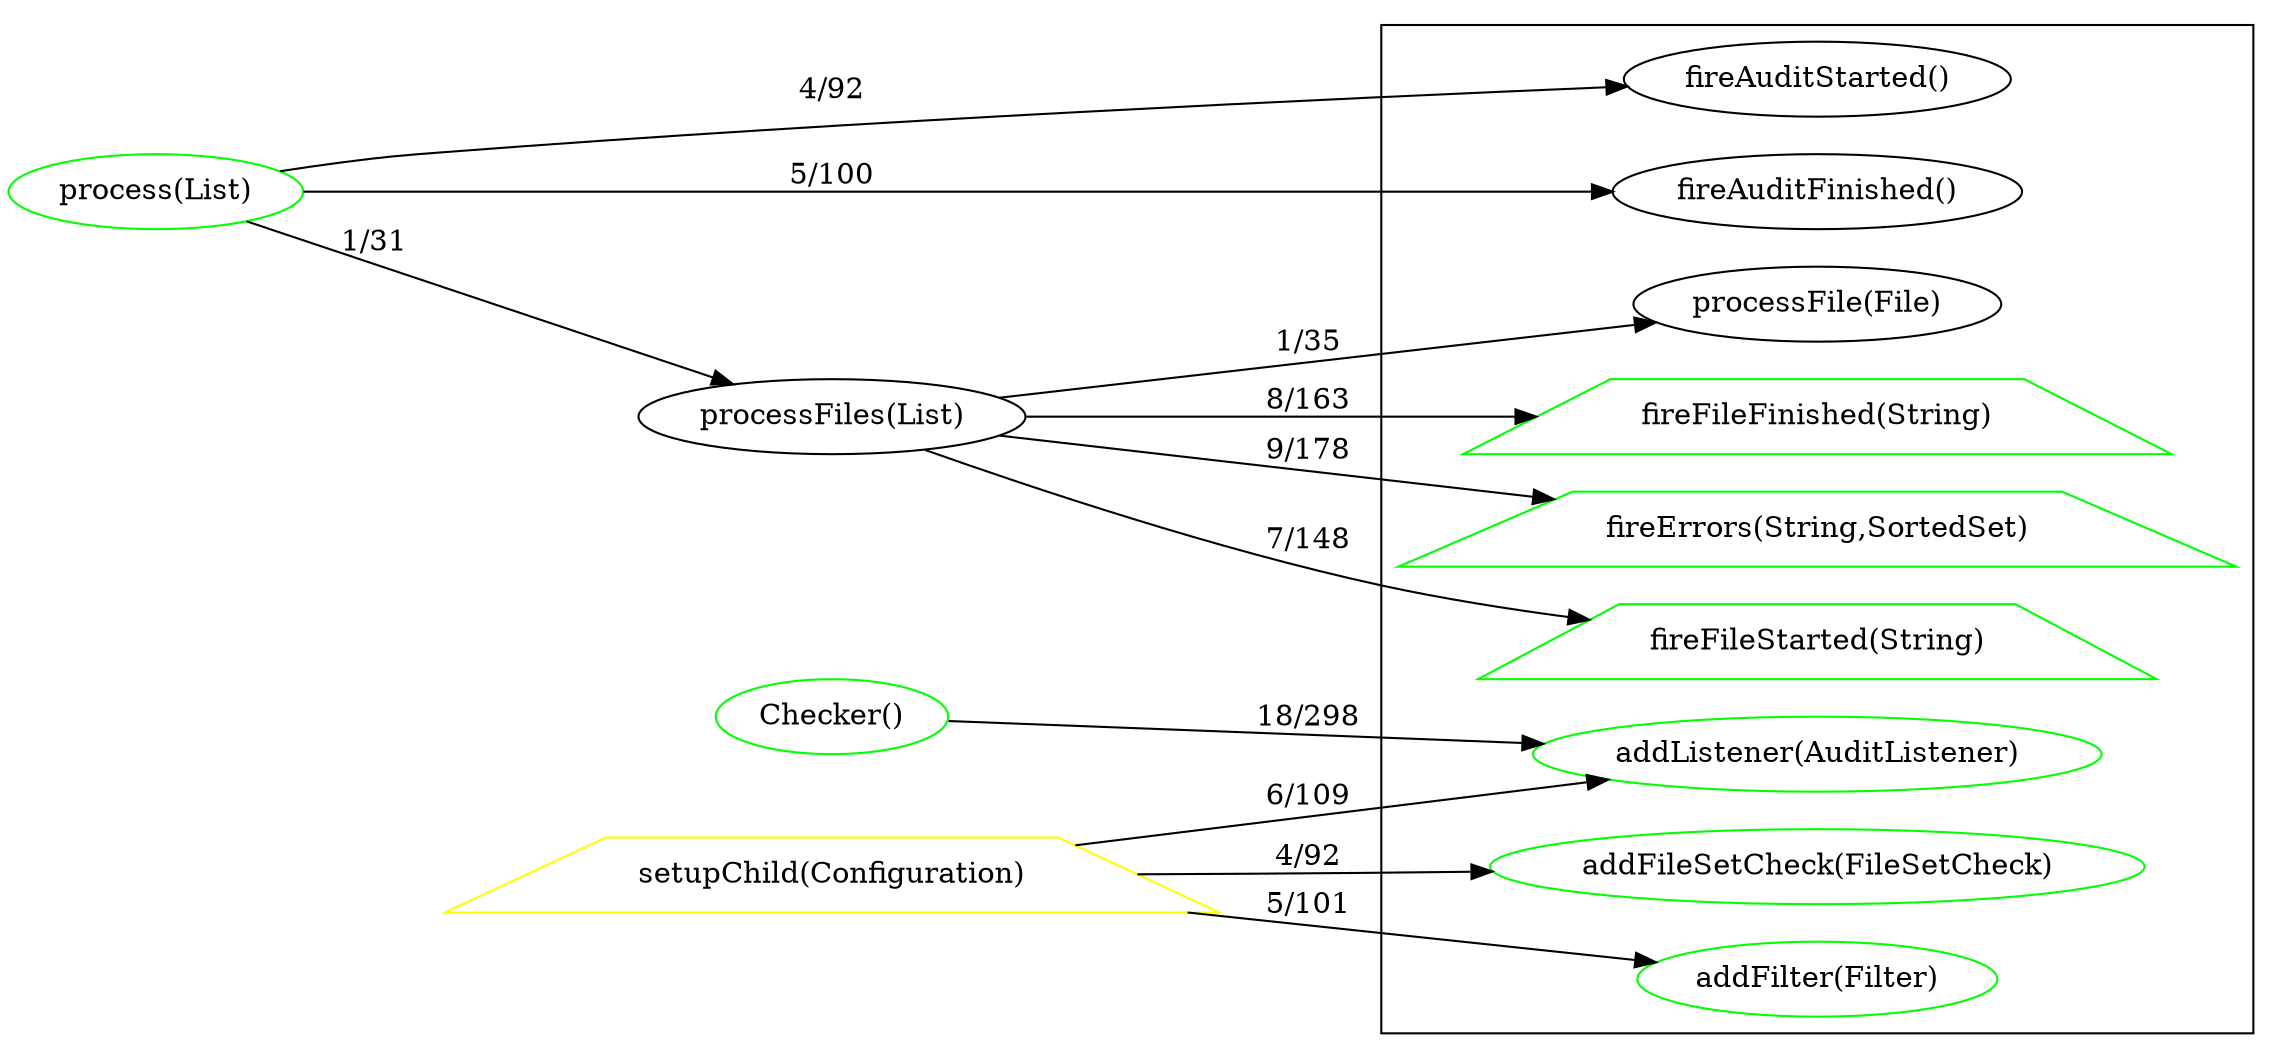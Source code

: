 digraph dependencies {
rankdir = "LR";
subgraph clustersimple {
"processFile(File)" [ color="#000000ff" ];
"fireFileFinished(String)" [ color="#00ff00ff" shape="trapezium" ];
"fireAuditStarted()" [ color="#000000ff" ];
"addFileSetCheck(FileSetCheck)" [ color="#00ff00ff" ];
"fireAuditFinished()" [ color="#000000ff" ];
"fireErrors(String,SortedSet)" [ color="#00ff00ff" shape="trapezium" ];
"addFilter(Filter)" [ color="#00ff00ff" ];
"fireFileStarted(String)" [ color="#00ff00ff" shape="trapezium" ];
"addListener(AuditListener)" [ color="#00ff00ff" ];
}
"Checker()" [ color="#00ff00ff" ];
"processFiles(List)" [ color="#000000ff" ];
"process(List)" [ color="#00ff00ff" ];
"setupChild(Configuration)" [ color="#ffff00ff" shape="trapezium" ];
"Checker()" -> "addListener(AuditListener)" [ label="18/298" ];
"processFiles(List)" -> "fireFileStarted(String)" [ label="7/148" ];
"processFiles(List)" -> "processFile(File)" [ label="1/35" ];
"processFiles(List)" -> "fireErrors(String,SortedSet)" [ label="9/178" ];
"processFiles(List)" -> "fireFileFinished(String)" [ label="8/163" ];
"process(List)" -> "fireAuditStarted()" [ label="4/92" ];
"process(List)" -> "processFiles(List)" [ label="1/31" ];
"process(List)" -> "fireAuditFinished()" [ label="5/100" ];
"setupChild(Configuration)" -> "addFileSetCheck(FileSetCheck)" [ label="4/92" ];
"setupChild(Configuration)" -> "addFilter(Filter)" [ label="5/101" ];
"setupChild(Configuration)" -> "addListener(AuditListener)" [ label="6/109" ];
/*
Legend
Node border color:
    a) GREEN - public
    b) YELLOW - protected
    c) BLACK - private
    d) BLUE - default
Node shape:
    if static - rectangle
    otherwise if override - trapezium
    otherwise if overloaded - triangle
    otherwise ellipse

*/
}